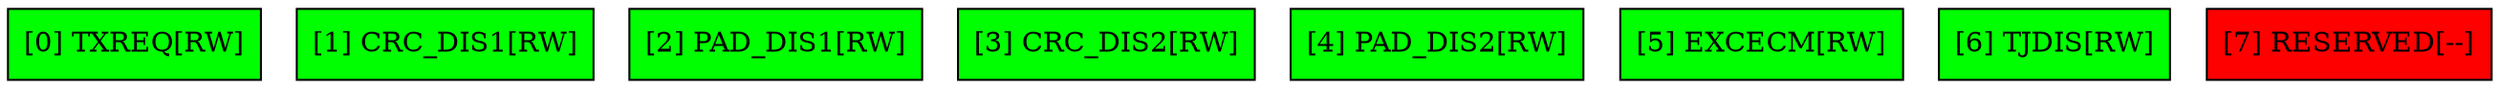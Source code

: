 digraph TCR{
node [shape = "record" 
 style="filled" ];
node0 [ label = "[0] TXREQ[RW]"
 fillcolor = "green"];
node1 [ label = "[1] CRC_DIS1[RW]"
 fillcolor = "green"];
node2 [ label = "[2] PAD_DIS1[RW]"
 fillcolor = "green"];
node3 [ label = "[3] CRC_DIS2[RW]"
 fillcolor = "green"];
node4 [ label = "[4] PAD_DIS2[RW]"
 fillcolor = "green"];
node5 [ label = "[5] EXCECM[RW]"
 fillcolor = "green"];
node6 [ label = "[6] TJDIS[RW]"
 fillcolor = "green"];
node7 [ label = "[7] RESERVED[--]"
 fillcolor = "red"];
}